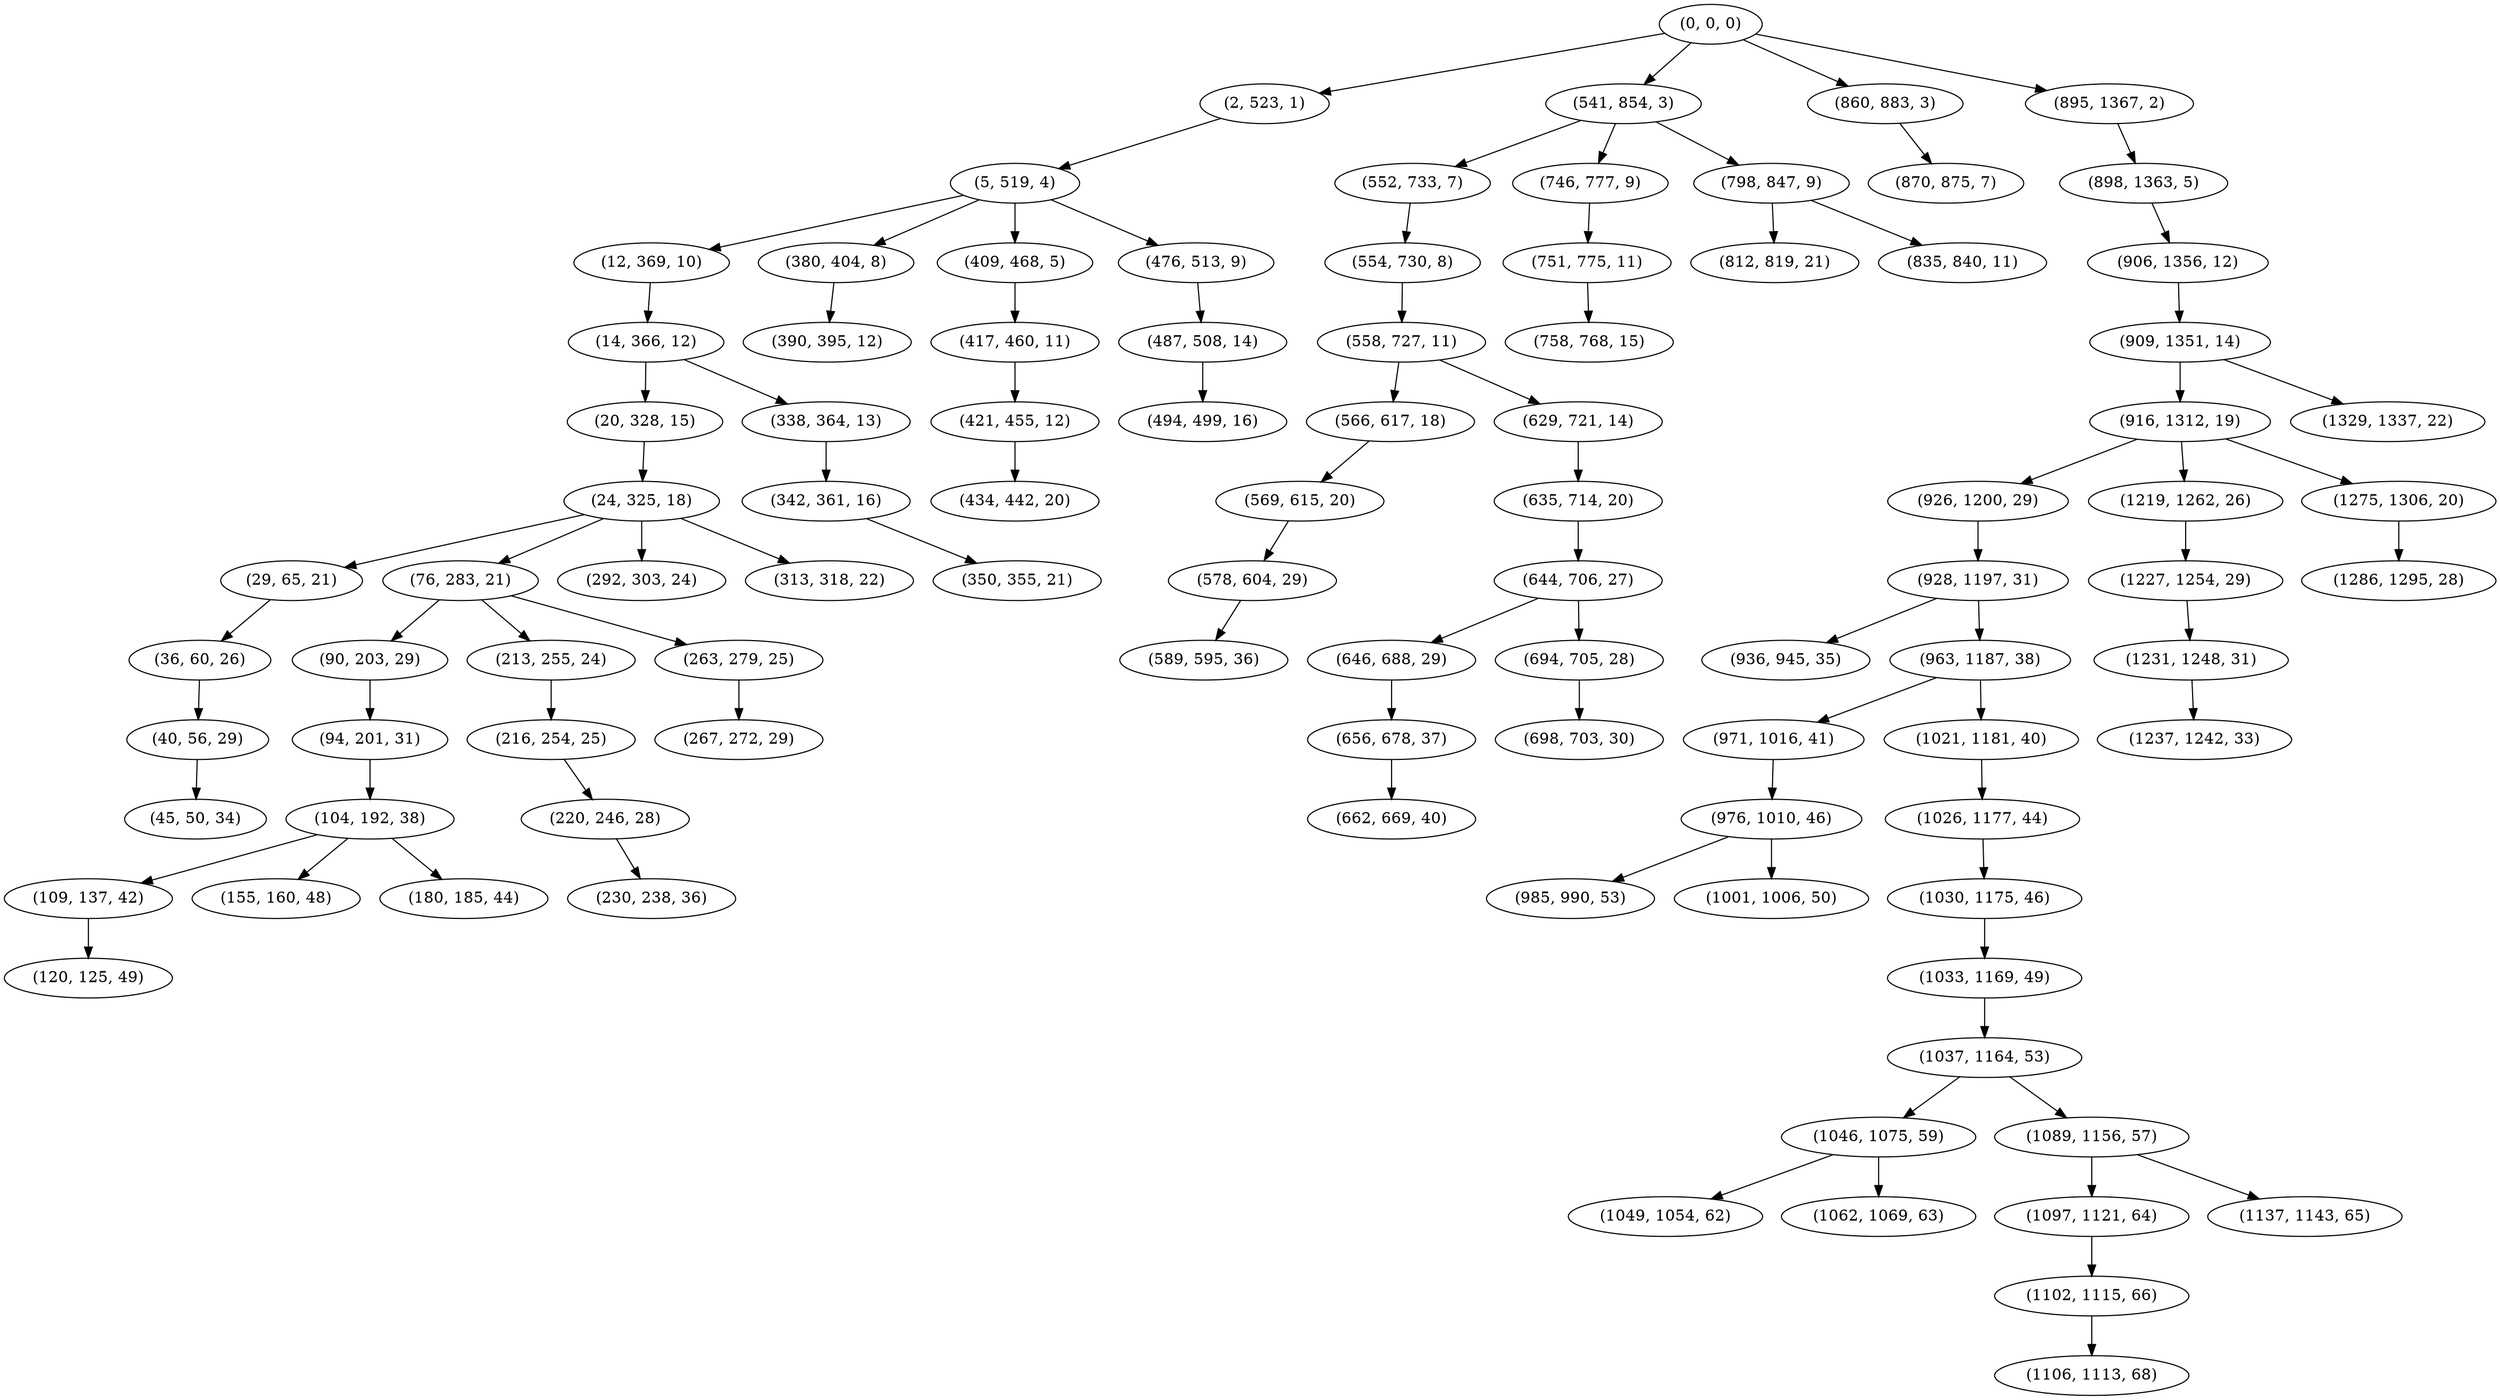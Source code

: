 digraph tree {
    "(0, 0, 0)";
    "(2, 523, 1)";
    "(5, 519, 4)";
    "(12, 369, 10)";
    "(14, 366, 12)";
    "(20, 328, 15)";
    "(24, 325, 18)";
    "(29, 65, 21)";
    "(36, 60, 26)";
    "(40, 56, 29)";
    "(45, 50, 34)";
    "(76, 283, 21)";
    "(90, 203, 29)";
    "(94, 201, 31)";
    "(104, 192, 38)";
    "(109, 137, 42)";
    "(120, 125, 49)";
    "(155, 160, 48)";
    "(180, 185, 44)";
    "(213, 255, 24)";
    "(216, 254, 25)";
    "(220, 246, 28)";
    "(230, 238, 36)";
    "(263, 279, 25)";
    "(267, 272, 29)";
    "(292, 303, 24)";
    "(313, 318, 22)";
    "(338, 364, 13)";
    "(342, 361, 16)";
    "(350, 355, 21)";
    "(380, 404, 8)";
    "(390, 395, 12)";
    "(409, 468, 5)";
    "(417, 460, 11)";
    "(421, 455, 12)";
    "(434, 442, 20)";
    "(476, 513, 9)";
    "(487, 508, 14)";
    "(494, 499, 16)";
    "(541, 854, 3)";
    "(552, 733, 7)";
    "(554, 730, 8)";
    "(558, 727, 11)";
    "(566, 617, 18)";
    "(569, 615, 20)";
    "(578, 604, 29)";
    "(589, 595, 36)";
    "(629, 721, 14)";
    "(635, 714, 20)";
    "(644, 706, 27)";
    "(646, 688, 29)";
    "(656, 678, 37)";
    "(662, 669, 40)";
    "(694, 705, 28)";
    "(698, 703, 30)";
    "(746, 777, 9)";
    "(751, 775, 11)";
    "(758, 768, 15)";
    "(798, 847, 9)";
    "(812, 819, 21)";
    "(835, 840, 11)";
    "(860, 883, 3)";
    "(870, 875, 7)";
    "(895, 1367, 2)";
    "(898, 1363, 5)";
    "(906, 1356, 12)";
    "(909, 1351, 14)";
    "(916, 1312, 19)";
    "(926, 1200, 29)";
    "(928, 1197, 31)";
    "(936, 945, 35)";
    "(963, 1187, 38)";
    "(971, 1016, 41)";
    "(976, 1010, 46)";
    "(985, 990, 53)";
    "(1001, 1006, 50)";
    "(1021, 1181, 40)";
    "(1026, 1177, 44)";
    "(1030, 1175, 46)";
    "(1033, 1169, 49)";
    "(1037, 1164, 53)";
    "(1046, 1075, 59)";
    "(1049, 1054, 62)";
    "(1062, 1069, 63)";
    "(1089, 1156, 57)";
    "(1097, 1121, 64)";
    "(1102, 1115, 66)";
    "(1106, 1113, 68)";
    "(1137, 1143, 65)";
    "(1219, 1262, 26)";
    "(1227, 1254, 29)";
    "(1231, 1248, 31)";
    "(1237, 1242, 33)";
    "(1275, 1306, 20)";
    "(1286, 1295, 28)";
    "(1329, 1337, 22)";
    "(0, 0, 0)" -> "(2, 523, 1)";
    "(0, 0, 0)" -> "(541, 854, 3)";
    "(0, 0, 0)" -> "(860, 883, 3)";
    "(0, 0, 0)" -> "(895, 1367, 2)";
    "(2, 523, 1)" -> "(5, 519, 4)";
    "(5, 519, 4)" -> "(12, 369, 10)";
    "(5, 519, 4)" -> "(380, 404, 8)";
    "(5, 519, 4)" -> "(409, 468, 5)";
    "(5, 519, 4)" -> "(476, 513, 9)";
    "(12, 369, 10)" -> "(14, 366, 12)";
    "(14, 366, 12)" -> "(20, 328, 15)";
    "(14, 366, 12)" -> "(338, 364, 13)";
    "(20, 328, 15)" -> "(24, 325, 18)";
    "(24, 325, 18)" -> "(29, 65, 21)";
    "(24, 325, 18)" -> "(76, 283, 21)";
    "(24, 325, 18)" -> "(292, 303, 24)";
    "(24, 325, 18)" -> "(313, 318, 22)";
    "(29, 65, 21)" -> "(36, 60, 26)";
    "(36, 60, 26)" -> "(40, 56, 29)";
    "(40, 56, 29)" -> "(45, 50, 34)";
    "(76, 283, 21)" -> "(90, 203, 29)";
    "(76, 283, 21)" -> "(213, 255, 24)";
    "(76, 283, 21)" -> "(263, 279, 25)";
    "(90, 203, 29)" -> "(94, 201, 31)";
    "(94, 201, 31)" -> "(104, 192, 38)";
    "(104, 192, 38)" -> "(109, 137, 42)";
    "(104, 192, 38)" -> "(155, 160, 48)";
    "(104, 192, 38)" -> "(180, 185, 44)";
    "(109, 137, 42)" -> "(120, 125, 49)";
    "(213, 255, 24)" -> "(216, 254, 25)";
    "(216, 254, 25)" -> "(220, 246, 28)";
    "(220, 246, 28)" -> "(230, 238, 36)";
    "(263, 279, 25)" -> "(267, 272, 29)";
    "(338, 364, 13)" -> "(342, 361, 16)";
    "(342, 361, 16)" -> "(350, 355, 21)";
    "(380, 404, 8)" -> "(390, 395, 12)";
    "(409, 468, 5)" -> "(417, 460, 11)";
    "(417, 460, 11)" -> "(421, 455, 12)";
    "(421, 455, 12)" -> "(434, 442, 20)";
    "(476, 513, 9)" -> "(487, 508, 14)";
    "(487, 508, 14)" -> "(494, 499, 16)";
    "(541, 854, 3)" -> "(552, 733, 7)";
    "(541, 854, 3)" -> "(746, 777, 9)";
    "(541, 854, 3)" -> "(798, 847, 9)";
    "(552, 733, 7)" -> "(554, 730, 8)";
    "(554, 730, 8)" -> "(558, 727, 11)";
    "(558, 727, 11)" -> "(566, 617, 18)";
    "(558, 727, 11)" -> "(629, 721, 14)";
    "(566, 617, 18)" -> "(569, 615, 20)";
    "(569, 615, 20)" -> "(578, 604, 29)";
    "(578, 604, 29)" -> "(589, 595, 36)";
    "(629, 721, 14)" -> "(635, 714, 20)";
    "(635, 714, 20)" -> "(644, 706, 27)";
    "(644, 706, 27)" -> "(646, 688, 29)";
    "(644, 706, 27)" -> "(694, 705, 28)";
    "(646, 688, 29)" -> "(656, 678, 37)";
    "(656, 678, 37)" -> "(662, 669, 40)";
    "(694, 705, 28)" -> "(698, 703, 30)";
    "(746, 777, 9)" -> "(751, 775, 11)";
    "(751, 775, 11)" -> "(758, 768, 15)";
    "(798, 847, 9)" -> "(812, 819, 21)";
    "(798, 847, 9)" -> "(835, 840, 11)";
    "(860, 883, 3)" -> "(870, 875, 7)";
    "(895, 1367, 2)" -> "(898, 1363, 5)";
    "(898, 1363, 5)" -> "(906, 1356, 12)";
    "(906, 1356, 12)" -> "(909, 1351, 14)";
    "(909, 1351, 14)" -> "(916, 1312, 19)";
    "(909, 1351, 14)" -> "(1329, 1337, 22)";
    "(916, 1312, 19)" -> "(926, 1200, 29)";
    "(916, 1312, 19)" -> "(1219, 1262, 26)";
    "(916, 1312, 19)" -> "(1275, 1306, 20)";
    "(926, 1200, 29)" -> "(928, 1197, 31)";
    "(928, 1197, 31)" -> "(936, 945, 35)";
    "(928, 1197, 31)" -> "(963, 1187, 38)";
    "(963, 1187, 38)" -> "(971, 1016, 41)";
    "(963, 1187, 38)" -> "(1021, 1181, 40)";
    "(971, 1016, 41)" -> "(976, 1010, 46)";
    "(976, 1010, 46)" -> "(985, 990, 53)";
    "(976, 1010, 46)" -> "(1001, 1006, 50)";
    "(1021, 1181, 40)" -> "(1026, 1177, 44)";
    "(1026, 1177, 44)" -> "(1030, 1175, 46)";
    "(1030, 1175, 46)" -> "(1033, 1169, 49)";
    "(1033, 1169, 49)" -> "(1037, 1164, 53)";
    "(1037, 1164, 53)" -> "(1046, 1075, 59)";
    "(1037, 1164, 53)" -> "(1089, 1156, 57)";
    "(1046, 1075, 59)" -> "(1049, 1054, 62)";
    "(1046, 1075, 59)" -> "(1062, 1069, 63)";
    "(1089, 1156, 57)" -> "(1097, 1121, 64)";
    "(1089, 1156, 57)" -> "(1137, 1143, 65)";
    "(1097, 1121, 64)" -> "(1102, 1115, 66)";
    "(1102, 1115, 66)" -> "(1106, 1113, 68)";
    "(1219, 1262, 26)" -> "(1227, 1254, 29)";
    "(1227, 1254, 29)" -> "(1231, 1248, 31)";
    "(1231, 1248, 31)" -> "(1237, 1242, 33)";
    "(1275, 1306, 20)" -> "(1286, 1295, 28)";
}
